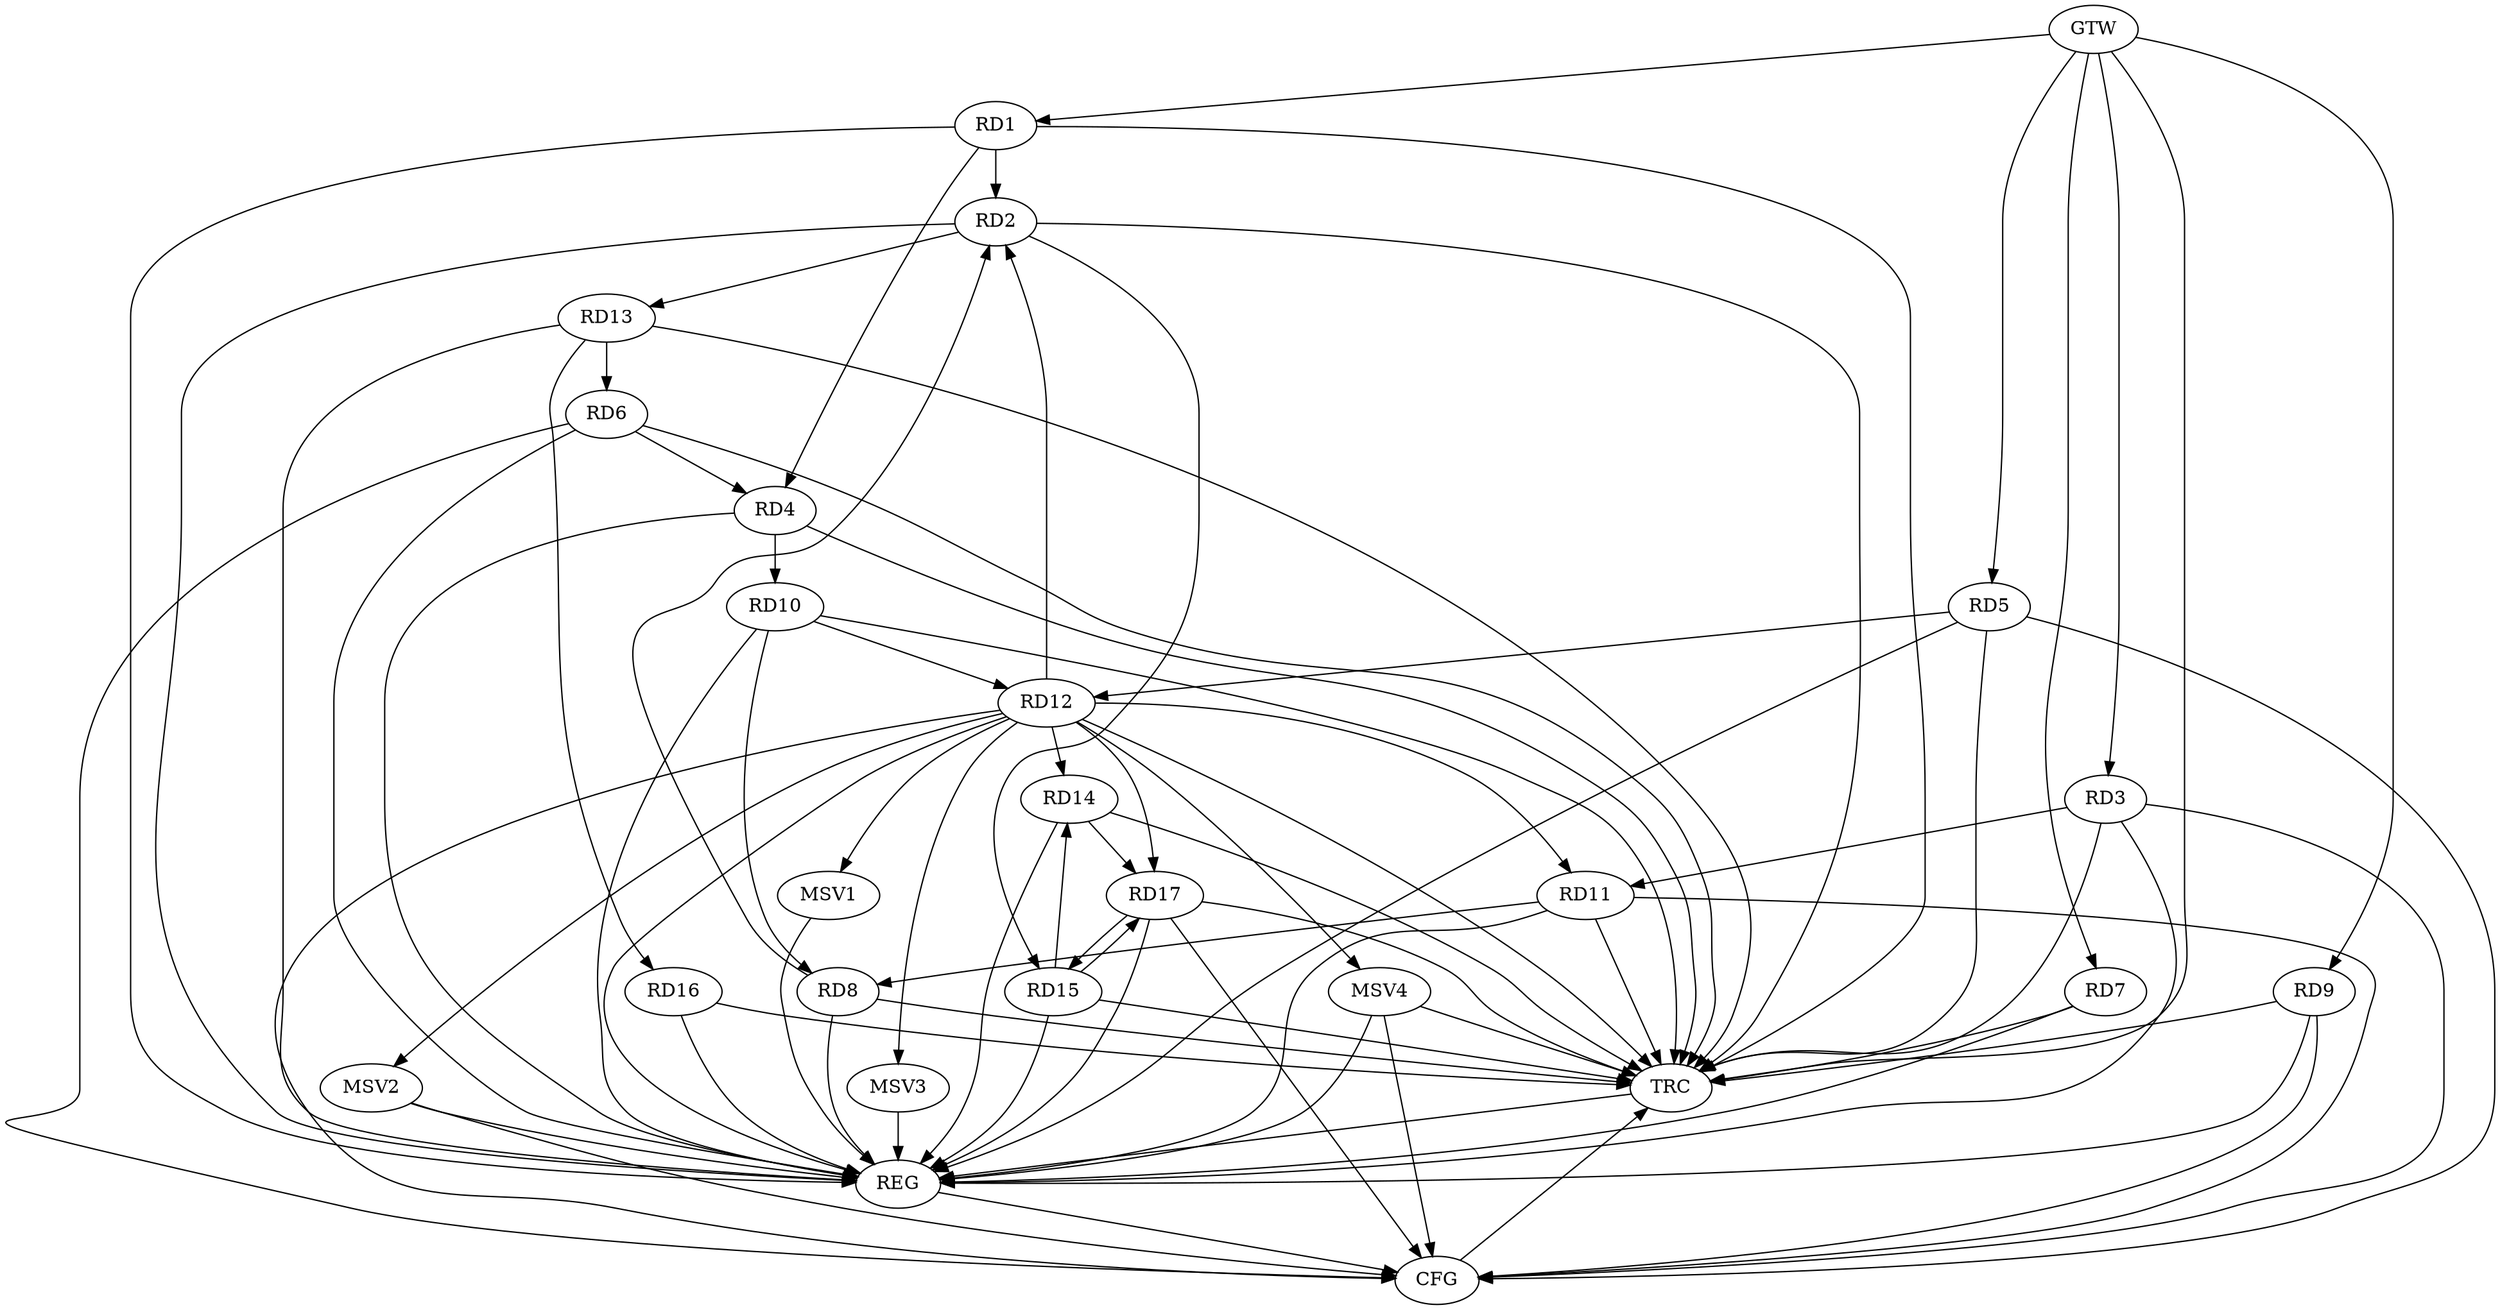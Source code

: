 strict digraph G {
  RD1 [ label="RD1" ];
  RD2 [ label="RD2" ];
  RD3 [ label="RD3" ];
  RD4 [ label="RD4" ];
  RD5 [ label="RD5" ];
  RD6 [ label="RD6" ];
  RD7 [ label="RD7" ];
  RD8 [ label="RD8" ];
  RD9 [ label="RD9" ];
  RD10 [ label="RD10" ];
  RD11 [ label="RD11" ];
  RD12 [ label="RD12" ];
  RD13 [ label="RD13" ];
  RD14 [ label="RD14" ];
  RD15 [ label="RD15" ];
  RD16 [ label="RD16" ];
  RD17 [ label="RD17" ];
  GTW [ label="GTW" ];
  REG [ label="REG" ];
  CFG [ label="CFG" ];
  TRC [ label="TRC" ];
  MSV1 [ label="MSV1" ];
  MSV2 [ label="MSV2" ];
  MSV3 [ label="MSV3" ];
  MSV4 [ label="MSV4" ];
  RD1 -> RD2;
  RD1 -> RD4;
  RD8 -> RD2;
  RD12 -> RD2;
  RD2 -> RD13;
  RD2 -> RD15;
  RD3 -> RD11;
  RD6 -> RD4;
  RD4 -> RD10;
  RD5 -> RD12;
  RD13 -> RD6;
  RD10 -> RD8;
  RD11 -> RD8;
  RD10 -> RD12;
  RD12 -> RD11;
  RD12 -> RD14;
  RD12 -> RD17;
  RD13 -> RD16;
  RD15 -> RD14;
  RD14 -> RD17;
  RD15 -> RD17;
  RD17 -> RD15;
  GTW -> RD1;
  GTW -> RD3;
  GTW -> RD5;
  GTW -> RD7;
  GTW -> RD9;
  RD1 -> REG;
  RD2 -> REG;
  RD3 -> REG;
  RD4 -> REG;
  RD5 -> REG;
  RD6 -> REG;
  RD7 -> REG;
  RD8 -> REG;
  RD9 -> REG;
  RD10 -> REG;
  RD11 -> REG;
  RD12 -> REG;
  RD13 -> REG;
  RD14 -> REG;
  RD15 -> REG;
  RD16 -> REG;
  RD17 -> REG;
  RD5 -> CFG;
  RD12 -> CFG;
  RD17 -> CFG;
  RD3 -> CFG;
  RD6 -> CFG;
  RD9 -> CFG;
  RD11 -> CFG;
  REG -> CFG;
  RD1 -> TRC;
  RD2 -> TRC;
  RD3 -> TRC;
  RD4 -> TRC;
  RD5 -> TRC;
  RD6 -> TRC;
  RD7 -> TRC;
  RD8 -> TRC;
  RD9 -> TRC;
  RD10 -> TRC;
  RD11 -> TRC;
  RD12 -> TRC;
  RD13 -> TRC;
  RD14 -> TRC;
  RD15 -> TRC;
  RD16 -> TRC;
  RD17 -> TRC;
  GTW -> TRC;
  CFG -> TRC;
  TRC -> REG;
  RD12 -> MSV1;
  MSV1 -> REG;
  RD12 -> MSV2;
  MSV2 -> REG;
  MSV2 -> CFG;
  RD12 -> MSV3;
  MSV3 -> REG;
  RD12 -> MSV4;
  MSV4 -> REG;
  MSV4 -> TRC;
  MSV4 -> CFG;
}
